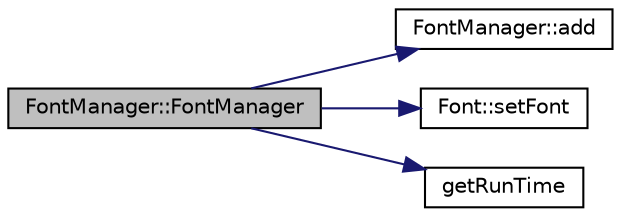 digraph "FontManager::FontManager"
{
 // INTERACTIVE_SVG=YES
  edge [fontname="Helvetica",fontsize="10",labelfontname="Helvetica",labelfontsize="10"];
  node [fontname="Helvetica",fontsize="10",shape=record];
  rankdir="LR";
  Node1 [label="FontManager::FontManager",height=0.2,width=0.4,color="black", fillcolor="grey75", style="filled" fontcolor="black"];
  Node1 -> Node2 [color="midnightblue",fontsize="10",style="solid",fontname="Helvetica"];
  Node2 [label="FontManager::add",height=0.2,width=0.4,color="black", fillcolor="white", style="filled",URL="$class_font_manager.html#a8d2fbdc7c1794ffe9a5910815316d850"];
  Node1 -> Node3 [color="midnightblue",fontsize="10",style="solid",fontname="Helvetica"];
  Node3 [label="Font::setFont",height=0.2,width=0.4,color="black", fillcolor="white", style="filled",URL="$class_font.html#a01cb323e69bfa1a3fe4acb39aa81973e"];
  Node1 -> Node4 [color="midnightblue",fontsize="10",style="solid",fontname="Helvetica"];
  Node4 [label="getRunTime",height=0.2,width=0.4,color="black", fillcolor="white", style="filled",URL="$_run_time_8h.html#a5725e2249d7e2af1a5c46bbd31084a85"];
}

